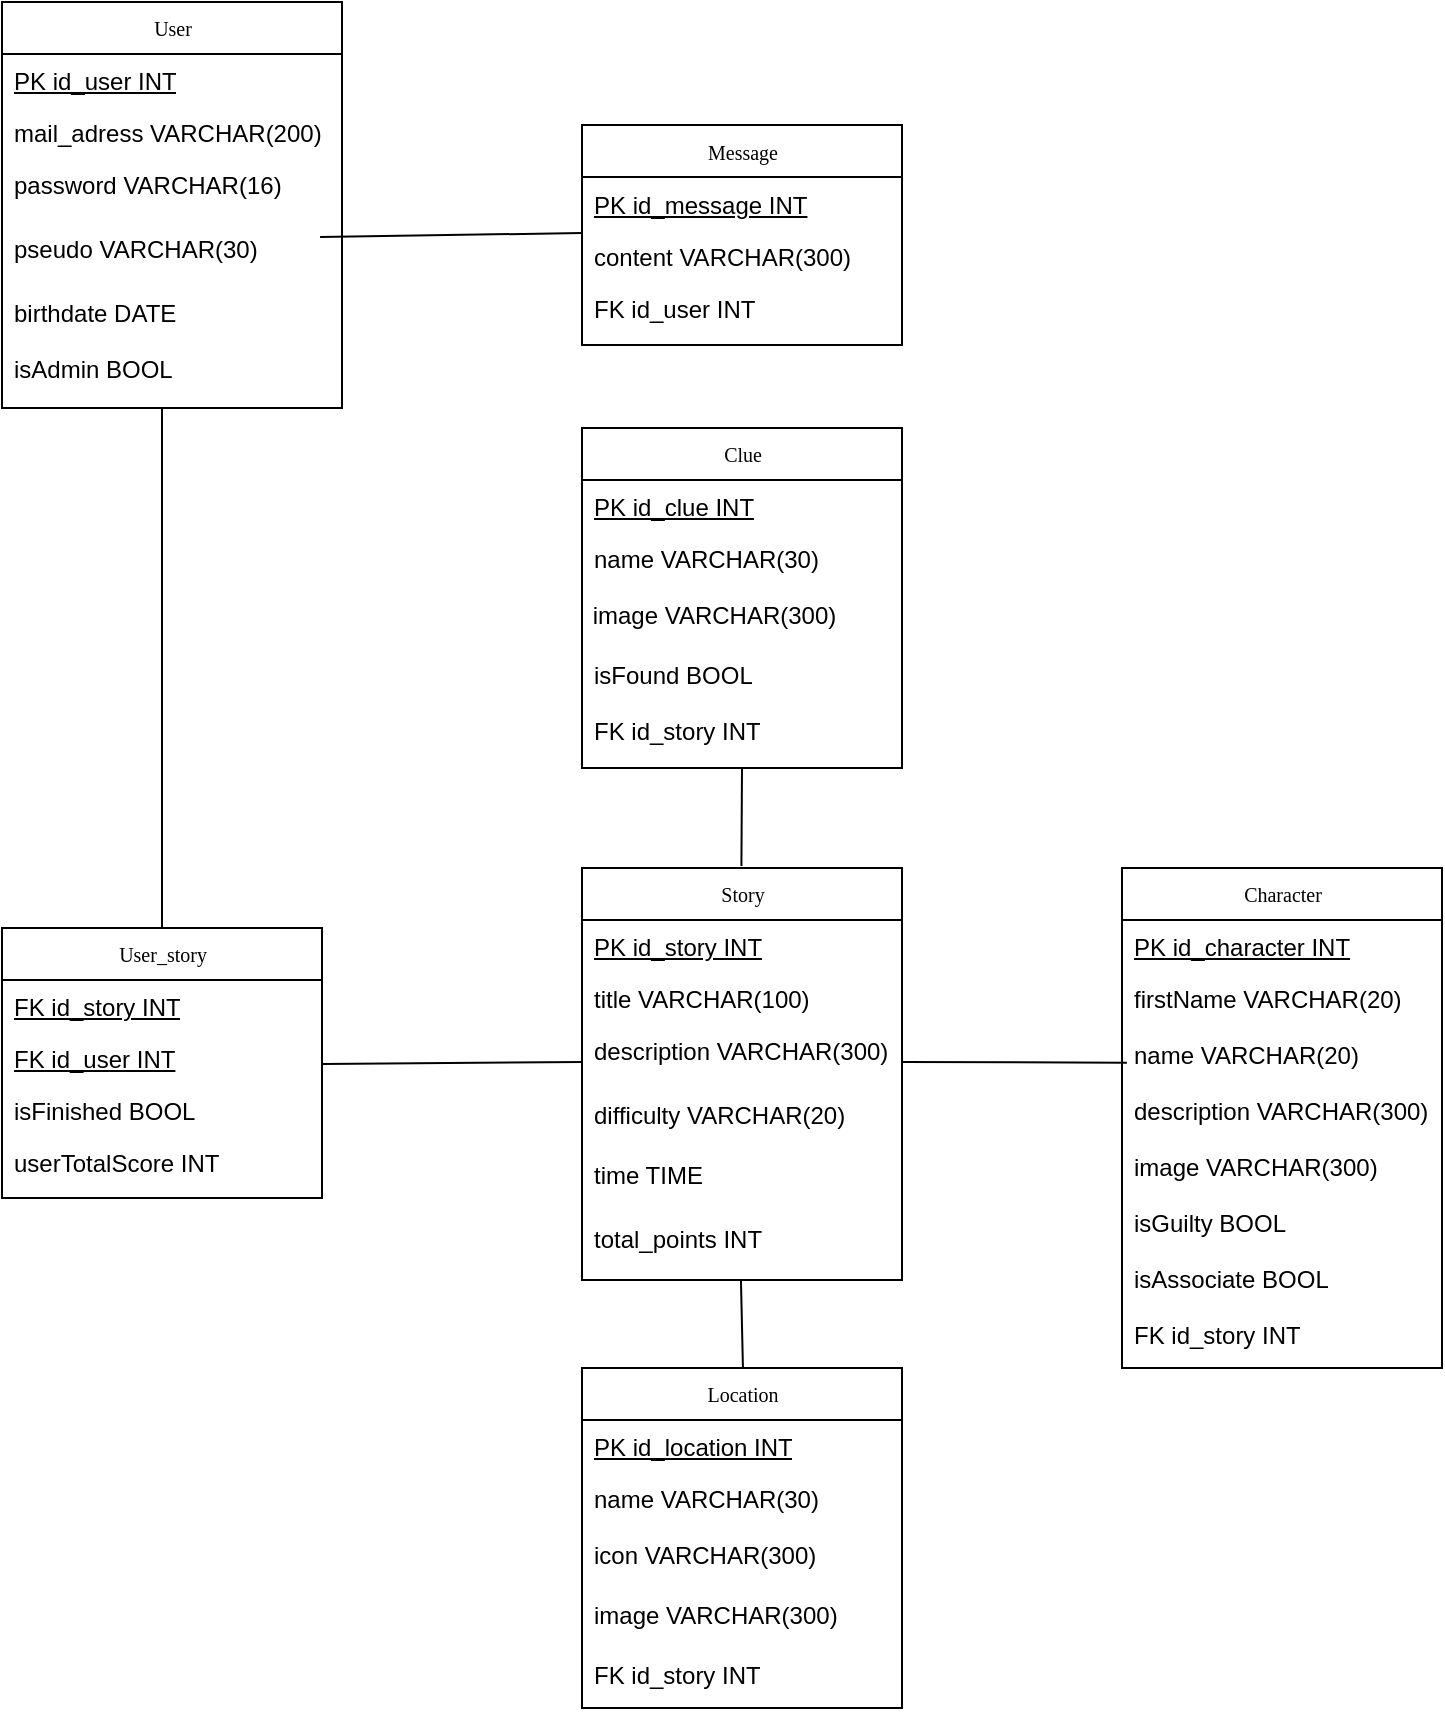 <mxfile version="24.4.2" type="github">
  <diagram name="Page-1" id="17P6o_L1w89VBsFYRF8a">
    <mxGraphModel dx="1312" dy="845" grid="1" gridSize="10" guides="1" tooltips="1" connect="1" arrows="1" fold="1" page="1" pageScale="1" pageWidth="827" pageHeight="1169" math="0" shadow="0">
      <root>
        <mxCell id="0" />
        <mxCell id="1" parent="0" />
        <mxCell id="mG206JZ4DDfazurHSx1p-1" value="User" style="swimlane;html=1;fontStyle=0;childLayout=stackLayout;horizontal=1;startSize=26;fillColor=none;horizontalStack=0;resizeParent=1;resizeLast=0;collapsible=1;marginBottom=0;swimlaneFillColor=#ffffff;rounded=0;shadow=0;comic=0;labelBackgroundColor=none;strokeWidth=1;fontFamily=Verdana;fontSize=10;align=center;" vertex="1" parent="1">
          <mxGeometry x="70" y="97" width="170" height="203" as="geometry" />
        </mxCell>
        <mxCell id="mG206JZ4DDfazurHSx1p-2" value="&lt;u&gt;PK id_user INT&lt;br&gt;&lt;/u&gt;" style="text;html=1;strokeColor=none;fillColor=none;align=left;verticalAlign=top;spacingLeft=4;spacingRight=4;whiteSpace=wrap;overflow=hidden;rotatable=0;points=[[0,0.5],[1,0.5]];portConstraint=eastwest;" vertex="1" parent="mG206JZ4DDfazurHSx1p-1">
          <mxGeometry y="26" width="170" height="26" as="geometry" />
        </mxCell>
        <mxCell id="mG206JZ4DDfazurHSx1p-3" value="mail_adress VARCHAR(200)" style="text;html=1;strokeColor=none;fillColor=none;align=left;verticalAlign=top;spacingLeft=4;spacingRight=4;whiteSpace=wrap;overflow=hidden;rotatable=0;points=[[0,0.5],[1,0.5]];portConstraint=eastwest;" vertex="1" parent="mG206JZ4DDfazurHSx1p-1">
          <mxGeometry y="52" width="170" height="26" as="geometry" />
        </mxCell>
        <mxCell id="mG206JZ4DDfazurHSx1p-4" value="password VARCHAR(16)" style="text;html=1;strokeColor=none;fillColor=none;align=left;verticalAlign=top;spacingLeft=4;spacingRight=4;whiteSpace=wrap;overflow=hidden;rotatable=0;points=[[0,0.5],[1,0.5]];portConstraint=eastwest;" vertex="1" parent="mG206JZ4DDfazurHSx1p-1">
          <mxGeometry y="78" width="170" height="32" as="geometry" />
        </mxCell>
        <mxCell id="mG206JZ4DDfazurHSx1p-5" value="pseudo VARCHAR(30)" style="text;html=1;strokeColor=none;fillColor=none;align=left;verticalAlign=top;spacingLeft=4;spacingRight=4;whiteSpace=wrap;overflow=hidden;rotatable=0;points=[[0,0.5],[1,0.5]];portConstraint=eastwest;" vertex="1" parent="mG206JZ4DDfazurHSx1p-1">
          <mxGeometry y="110" width="170" height="32" as="geometry" />
        </mxCell>
        <mxCell id="mG206JZ4DDfazurHSx1p-6" value="birthdate DATE" style="text;html=1;strokeColor=none;fillColor=none;align=left;verticalAlign=top;spacingLeft=4;spacingRight=4;whiteSpace=wrap;overflow=hidden;rotatable=0;points=[[0,0.5],[1,0.5]];portConstraint=eastwest;" vertex="1" parent="mG206JZ4DDfazurHSx1p-1">
          <mxGeometry y="142" width="170" height="28" as="geometry" />
        </mxCell>
        <mxCell id="mG206JZ4DDfazurHSx1p-7" value="isAdmin BOOL" style="text;html=1;strokeColor=none;fillColor=none;align=left;verticalAlign=top;spacingLeft=4;spacingRight=4;whiteSpace=wrap;overflow=hidden;rotatable=0;points=[[0,0.5],[1,0.5]];portConstraint=eastwest;" vertex="1" parent="mG206JZ4DDfazurHSx1p-1">
          <mxGeometry y="170" width="170" height="30" as="geometry" />
        </mxCell>
        <mxCell id="mG206JZ4DDfazurHSx1p-8" value="Message" style="swimlane;html=1;fontStyle=0;childLayout=stackLayout;horizontal=1;startSize=26;fillColor=none;horizontalStack=0;resizeParent=1;resizeLast=0;collapsible=1;marginBottom=0;swimlaneFillColor=#ffffff;rounded=0;shadow=0;comic=0;labelBackgroundColor=none;strokeWidth=1;fontFamily=Verdana;fontSize=10;align=center;" vertex="1" parent="1">
          <mxGeometry x="360" y="158.5" width="160" height="110" as="geometry" />
        </mxCell>
        <mxCell id="mG206JZ4DDfazurHSx1p-9" value="&lt;u&gt;PK id_message INT&lt;br&gt;&lt;/u&gt;" style="text;html=1;strokeColor=none;fillColor=none;align=left;verticalAlign=top;spacingLeft=4;spacingRight=4;whiteSpace=wrap;overflow=hidden;rotatable=0;points=[[0,0.5],[1,0.5]];portConstraint=eastwest;" vertex="1" parent="mG206JZ4DDfazurHSx1p-8">
          <mxGeometry y="26" width="160" height="26" as="geometry" />
        </mxCell>
        <mxCell id="mG206JZ4DDfazurHSx1p-10" value="content VARCHAR(300)" style="text;html=1;strokeColor=none;fillColor=none;align=left;verticalAlign=top;spacingLeft=4;spacingRight=4;whiteSpace=wrap;overflow=hidden;rotatable=0;points=[[0,0.5],[1,0.5]];portConstraint=eastwest;" vertex="1" parent="mG206JZ4DDfazurHSx1p-8">
          <mxGeometry y="52" width="160" height="26" as="geometry" />
        </mxCell>
        <mxCell id="mG206JZ4DDfazurHSx1p-11" value="FK id_user INT" style="text;html=1;strokeColor=none;fillColor=none;align=left;verticalAlign=top;spacingLeft=4;spacingRight=4;whiteSpace=wrap;overflow=hidden;rotatable=0;points=[[0,0.5],[1,0.5]];portConstraint=eastwest;" vertex="1" parent="mG206JZ4DDfazurHSx1p-8">
          <mxGeometry y="78" width="160" height="26" as="geometry" />
        </mxCell>
        <mxCell id="mG206JZ4DDfazurHSx1p-12" value="Story" style="swimlane;html=1;fontStyle=0;childLayout=stackLayout;horizontal=1;startSize=26;fillColor=none;horizontalStack=0;resizeParent=1;resizeLast=0;collapsible=1;marginBottom=0;swimlaneFillColor=#ffffff;rounded=0;shadow=0;comic=0;labelBackgroundColor=none;strokeWidth=1;fontFamily=Verdana;fontSize=10;align=center;" vertex="1" parent="1">
          <mxGeometry x="360" y="530" width="160" height="206" as="geometry" />
        </mxCell>
        <mxCell id="mG206JZ4DDfazurHSx1p-13" value="&lt;u&gt;PK id_story INT&lt;br&gt;&lt;/u&gt;" style="text;html=1;strokeColor=none;fillColor=none;align=left;verticalAlign=top;spacingLeft=4;spacingRight=4;whiteSpace=wrap;overflow=hidden;rotatable=0;points=[[0,0.5],[1,0.5]];portConstraint=eastwest;" vertex="1" parent="mG206JZ4DDfazurHSx1p-12">
          <mxGeometry y="26" width="160" height="26" as="geometry" />
        </mxCell>
        <mxCell id="mG206JZ4DDfazurHSx1p-14" value="title VARCHAR(100)" style="text;html=1;strokeColor=none;fillColor=none;align=left;verticalAlign=top;spacingLeft=4;spacingRight=4;whiteSpace=wrap;overflow=hidden;rotatable=0;points=[[0,0.5],[1,0.5]];portConstraint=eastwest;" vertex="1" parent="mG206JZ4DDfazurHSx1p-12">
          <mxGeometry y="52" width="160" height="26" as="geometry" />
        </mxCell>
        <mxCell id="mG206JZ4DDfazurHSx1p-15" value="description VARCHAR(300)" style="text;html=1;strokeColor=none;fillColor=none;align=left;verticalAlign=top;spacingLeft=4;spacingRight=4;whiteSpace=wrap;overflow=hidden;rotatable=0;points=[[0,0.5],[1,0.5]];portConstraint=eastwest;" vertex="1" parent="mG206JZ4DDfazurHSx1p-12">
          <mxGeometry y="78" width="160" height="32" as="geometry" />
        </mxCell>
        <mxCell id="mG206JZ4DDfazurHSx1p-16" value="difficulty VARCHAR(20)" style="text;html=1;strokeColor=none;fillColor=none;align=left;verticalAlign=top;spacingLeft=4;spacingRight=4;whiteSpace=wrap;overflow=hidden;rotatable=0;points=[[0,0.5],[1,0.5]];portConstraint=eastwest;" vertex="1" parent="mG206JZ4DDfazurHSx1p-12">
          <mxGeometry y="110" width="160" height="30" as="geometry" />
        </mxCell>
        <mxCell id="mG206JZ4DDfazurHSx1p-17" value="time TIME" style="text;html=1;strokeColor=none;fillColor=none;align=left;verticalAlign=top;spacingLeft=4;spacingRight=4;whiteSpace=wrap;overflow=hidden;rotatable=0;points=[[0,0.5],[1,0.5]];portConstraint=eastwest;" vertex="1" parent="mG206JZ4DDfazurHSx1p-12">
          <mxGeometry y="140" width="160" height="32" as="geometry" />
        </mxCell>
        <mxCell id="mG206JZ4DDfazurHSx1p-18" value="total_points INT" style="text;html=1;strokeColor=none;fillColor=none;align=left;verticalAlign=top;spacingLeft=4;spacingRight=4;whiteSpace=wrap;overflow=hidden;rotatable=0;points=[[0,0.5],[1,0.5]];portConstraint=eastwest;" vertex="1" parent="mG206JZ4DDfazurHSx1p-12">
          <mxGeometry y="172" width="160" height="28" as="geometry" />
        </mxCell>
        <mxCell id="mG206JZ4DDfazurHSx1p-19" value="Clue" style="swimlane;html=1;fontStyle=0;childLayout=stackLayout;horizontal=1;startSize=26;fillColor=none;horizontalStack=0;resizeParent=1;resizeLast=0;collapsible=1;marginBottom=0;swimlaneFillColor=#ffffff;rounded=0;shadow=0;comic=0;labelBackgroundColor=none;strokeWidth=1;fontFamily=Verdana;fontSize=10;align=center;" vertex="1" parent="1">
          <mxGeometry x="360" y="310" width="160" height="170" as="geometry" />
        </mxCell>
        <mxCell id="mG206JZ4DDfazurHSx1p-20" value="&lt;u&gt;PK id_clue INT&lt;br&gt;&lt;/u&gt;" style="text;html=1;strokeColor=none;fillColor=none;align=left;verticalAlign=top;spacingLeft=4;spacingRight=4;whiteSpace=wrap;overflow=hidden;rotatable=0;points=[[0,0.5],[1,0.5]];portConstraint=eastwest;" vertex="1" parent="mG206JZ4DDfazurHSx1p-19">
          <mxGeometry y="26" width="160" height="26" as="geometry" />
        </mxCell>
        <mxCell id="mG206JZ4DDfazurHSx1p-21" value="name VARCHAR(30)" style="text;html=1;strokeColor=none;fillColor=none;align=left;verticalAlign=top;spacingLeft=4;spacingRight=4;whiteSpace=wrap;overflow=hidden;rotatable=0;points=[[0,0.5],[1,0.5]];portConstraint=eastwest;" vertex="1" parent="mG206JZ4DDfazurHSx1p-19">
          <mxGeometry y="52" width="160" height="28" as="geometry" />
        </mxCell>
        <mxCell id="mG206JZ4DDfazurHSx1p-50" value="&amp;nbsp;image VARCHAR(300)" style="text;whiteSpace=wrap;html=1;" vertex="1" parent="mG206JZ4DDfazurHSx1p-19">
          <mxGeometry y="80" width="160" height="30" as="geometry" />
        </mxCell>
        <mxCell id="mG206JZ4DDfazurHSx1p-22" value="isFound BOOL" style="text;html=1;strokeColor=none;fillColor=none;align=left;verticalAlign=top;spacingLeft=4;spacingRight=4;whiteSpace=wrap;overflow=hidden;rotatable=0;points=[[0,0.5],[1,0.5]];portConstraint=eastwest;" vertex="1" parent="mG206JZ4DDfazurHSx1p-19">
          <mxGeometry y="110" width="160" height="28" as="geometry" />
        </mxCell>
        <mxCell id="mG206JZ4DDfazurHSx1p-23" value="FK id_story INT" style="text;html=1;strokeColor=none;fillColor=none;align=left;verticalAlign=top;spacingLeft=4;spacingRight=4;whiteSpace=wrap;overflow=hidden;rotatable=0;points=[[0,0.5],[1,0.5]];portConstraint=eastwest;" vertex="1" parent="mG206JZ4DDfazurHSx1p-19">
          <mxGeometry y="138" width="160" height="28" as="geometry" />
        </mxCell>
        <mxCell id="mG206JZ4DDfazurHSx1p-24" value="Location" style="swimlane;html=1;fontStyle=0;childLayout=stackLayout;horizontal=1;startSize=26;fillColor=none;horizontalStack=0;resizeParent=1;resizeLast=0;collapsible=1;marginBottom=0;swimlaneFillColor=#ffffff;rounded=0;shadow=0;comic=0;labelBackgroundColor=none;strokeWidth=1;fontFamily=Verdana;fontSize=10;align=center;" vertex="1" parent="1">
          <mxGeometry x="360" y="780" width="160" height="170" as="geometry" />
        </mxCell>
        <mxCell id="mG206JZ4DDfazurHSx1p-25" value="&lt;u&gt;PK id_location INT&lt;br&gt;&lt;/u&gt;" style="text;html=1;strokeColor=none;fillColor=none;align=left;verticalAlign=top;spacingLeft=4;spacingRight=4;whiteSpace=wrap;overflow=hidden;rotatable=0;points=[[0,0.5],[1,0.5]];portConstraint=eastwest;" vertex="1" parent="mG206JZ4DDfazurHSx1p-24">
          <mxGeometry y="26" width="160" height="26" as="geometry" />
        </mxCell>
        <mxCell id="mG206JZ4DDfazurHSx1p-26" value="name VARCHAR(30)" style="text;html=1;strokeColor=none;fillColor=none;align=left;verticalAlign=top;spacingLeft=4;spacingRight=4;whiteSpace=wrap;overflow=hidden;rotatable=0;points=[[0,0.5],[1,0.5]];portConstraint=eastwest;" vertex="1" parent="mG206JZ4DDfazurHSx1p-24">
          <mxGeometry y="52" width="160" height="28" as="geometry" />
        </mxCell>
        <mxCell id="mG206JZ4DDfazurHSx1p-27" value="icon&amp;nbsp;VARCHAR(300) " style="text;html=1;strokeColor=none;fillColor=none;align=left;verticalAlign=top;spacingLeft=4;spacingRight=4;whiteSpace=wrap;overflow=hidden;rotatable=0;points=[[0,0.5],[1,0.5]];portConstraint=eastwest;" vertex="1" parent="mG206JZ4DDfazurHSx1p-24">
          <mxGeometry y="80" width="160" height="30" as="geometry" />
        </mxCell>
        <mxCell id="mG206JZ4DDfazurHSx1p-28" value="image VARCHAR(300)" style="text;html=1;strokeColor=none;fillColor=none;align=left;verticalAlign=top;spacingLeft=4;spacingRight=4;whiteSpace=wrap;overflow=hidden;rotatable=0;points=[[0,0.5],[1,0.5]];portConstraint=eastwest;" vertex="1" parent="mG206JZ4DDfazurHSx1p-24">
          <mxGeometry y="110" width="160" height="30" as="geometry" />
        </mxCell>
        <mxCell id="mG206JZ4DDfazurHSx1p-29" value="FK id_story INT" style="text;html=1;strokeColor=none;fillColor=none;align=left;verticalAlign=top;spacingLeft=4;spacingRight=4;whiteSpace=wrap;overflow=hidden;rotatable=0;points=[[0,0.5],[1,0.5]];portConstraint=eastwest;" vertex="1" parent="mG206JZ4DDfazurHSx1p-24">
          <mxGeometry y="140" width="160" height="28" as="geometry" />
        </mxCell>
        <mxCell id="mG206JZ4DDfazurHSx1p-30" value="Character" style="swimlane;html=1;fontStyle=0;childLayout=stackLayout;horizontal=1;startSize=26;fillColor=none;horizontalStack=0;resizeParent=1;resizeLast=0;collapsible=1;marginBottom=0;swimlaneFillColor=#ffffff;rounded=0;shadow=0;comic=0;labelBackgroundColor=none;strokeWidth=1;fontFamily=Verdana;fontSize=10;align=center;" vertex="1" parent="1">
          <mxGeometry x="630" y="530" width="160" height="250" as="geometry" />
        </mxCell>
        <mxCell id="mG206JZ4DDfazurHSx1p-31" value="&lt;u&gt;PK id_character INT&lt;br&gt;&lt;/u&gt;" style="text;html=1;strokeColor=none;fillColor=none;align=left;verticalAlign=top;spacingLeft=4;spacingRight=4;whiteSpace=wrap;overflow=hidden;rotatable=0;points=[[0,0.5],[1,0.5]];portConstraint=eastwest;" vertex="1" parent="mG206JZ4DDfazurHSx1p-30">
          <mxGeometry y="26" width="160" height="26" as="geometry" />
        </mxCell>
        <mxCell id="mG206JZ4DDfazurHSx1p-32" value="firstName VARCHAR(20)" style="text;html=1;strokeColor=none;fillColor=none;align=left;verticalAlign=top;spacingLeft=4;spacingRight=4;whiteSpace=wrap;overflow=hidden;rotatable=0;points=[[0,0.5],[1,0.5]];portConstraint=eastwest;" vertex="1" parent="mG206JZ4DDfazurHSx1p-30">
          <mxGeometry y="52" width="160" height="28" as="geometry" />
        </mxCell>
        <mxCell id="mG206JZ4DDfazurHSx1p-33" value="name VARCHAR(20)" style="text;html=1;strokeColor=none;fillColor=none;align=left;verticalAlign=top;spacingLeft=4;spacingRight=4;whiteSpace=wrap;overflow=hidden;rotatable=0;points=[[0,0.5],[1,0.5]];portConstraint=eastwest;" vertex="1" parent="mG206JZ4DDfazurHSx1p-30">
          <mxGeometry y="80" width="160" height="28" as="geometry" />
        </mxCell>
        <mxCell id="mG206JZ4DDfazurHSx1p-34" value="description VARCHAR(300)" style="text;html=1;strokeColor=none;fillColor=none;align=left;verticalAlign=top;spacingLeft=4;spacingRight=4;whiteSpace=wrap;overflow=hidden;rotatable=0;points=[[0,0.5],[1,0.5]];portConstraint=eastwest;" vertex="1" parent="mG206JZ4DDfazurHSx1p-30">
          <mxGeometry y="108" width="160" height="28" as="geometry" />
        </mxCell>
        <mxCell id="mG206JZ4DDfazurHSx1p-35" value="image VARCHAR(300)" style="text;html=1;strokeColor=none;fillColor=none;align=left;verticalAlign=top;spacingLeft=4;spacingRight=4;whiteSpace=wrap;overflow=hidden;rotatable=0;points=[[0,0.5],[1,0.5]];portConstraint=eastwest;" vertex="1" parent="mG206JZ4DDfazurHSx1p-30">
          <mxGeometry y="136" width="160" height="28" as="geometry" />
        </mxCell>
        <mxCell id="mG206JZ4DDfazurHSx1p-36" value="isGuilty BOOL" style="text;html=1;strokeColor=none;fillColor=none;align=left;verticalAlign=top;spacingLeft=4;spacingRight=4;whiteSpace=wrap;overflow=hidden;rotatable=0;points=[[0,0.5],[1,0.5]];portConstraint=eastwest;" vertex="1" parent="mG206JZ4DDfazurHSx1p-30">
          <mxGeometry y="164" width="160" height="28" as="geometry" />
        </mxCell>
        <mxCell id="mG206JZ4DDfazurHSx1p-37" value="isAssociate BOOL" style="text;html=1;strokeColor=none;fillColor=none;align=left;verticalAlign=top;spacingLeft=4;spacingRight=4;whiteSpace=wrap;overflow=hidden;rotatable=0;points=[[0,0.5],[1,0.5]];portConstraint=eastwest;" vertex="1" parent="mG206JZ4DDfazurHSx1p-30">
          <mxGeometry y="192" width="160" height="28" as="geometry" />
        </mxCell>
        <mxCell id="mG206JZ4DDfazurHSx1p-38" value="FK id_story INT" style="text;html=1;strokeColor=none;fillColor=none;align=left;verticalAlign=top;spacingLeft=4;spacingRight=4;whiteSpace=wrap;overflow=hidden;rotatable=0;points=[[0,0.5],[1,0.5]];portConstraint=eastwest;" vertex="1" parent="mG206JZ4DDfazurHSx1p-30">
          <mxGeometry y="220" width="160" height="28" as="geometry" />
        </mxCell>
        <mxCell id="mG206JZ4DDfazurHSx1p-39" value="" style="endArrow=none;html=1;rounded=0;entryX=0.006;entryY=0.288;entryDx=0;entryDy=0;entryPerimeter=0;" edge="1" parent="1">
          <mxGeometry width="50" height="50" relative="1" as="geometry">
            <mxPoint x="229.04" y="214.51" as="sourcePoint" />
            <mxPoint x="360.0" y="212.498" as="targetPoint" />
          </mxGeometry>
        </mxCell>
        <mxCell id="mG206JZ4DDfazurHSx1p-40" value="User_story" style="swimlane;html=1;fontStyle=0;childLayout=stackLayout;horizontal=1;startSize=26;fillColor=none;horizontalStack=0;resizeParent=1;resizeLast=0;collapsible=1;marginBottom=0;swimlaneFillColor=#ffffff;rounded=0;shadow=0;comic=0;labelBackgroundColor=none;strokeWidth=1;fontFamily=Verdana;fontSize=10;align=center;" vertex="1" parent="1">
          <mxGeometry x="70" y="560" width="160" height="135" as="geometry" />
        </mxCell>
        <mxCell id="mG206JZ4DDfazurHSx1p-41" value="&lt;u&gt;FK id_story INT&lt;br&gt;&lt;/u&gt;" style="text;html=1;strokeColor=none;fillColor=none;align=left;verticalAlign=top;spacingLeft=4;spacingRight=4;whiteSpace=wrap;overflow=hidden;rotatable=0;points=[[0,0.5],[1,0.5]];portConstraint=eastwest;" vertex="1" parent="mG206JZ4DDfazurHSx1p-40">
          <mxGeometry y="26" width="160" height="26" as="geometry" />
        </mxCell>
        <mxCell id="mG206JZ4DDfazurHSx1p-42" value="&lt;u&gt;FK id_user INT&lt;br&gt;&lt;/u&gt;" style="text;html=1;strokeColor=none;fillColor=none;align=left;verticalAlign=top;spacingLeft=4;spacingRight=4;whiteSpace=wrap;overflow=hidden;rotatable=0;points=[[0,0.5],[1,0.5]];portConstraint=eastwest;" vertex="1" parent="mG206JZ4DDfazurHSx1p-40">
          <mxGeometry y="52" width="160" height="26" as="geometry" />
        </mxCell>
        <mxCell id="mG206JZ4DDfazurHSx1p-43" value="isFinished BOOL" style="text;html=1;strokeColor=none;fillColor=none;align=left;verticalAlign=top;spacingLeft=4;spacingRight=4;whiteSpace=wrap;overflow=hidden;rotatable=0;points=[[0,0.5],[1,0.5]];portConstraint=eastwest;" vertex="1" parent="mG206JZ4DDfazurHSx1p-40">
          <mxGeometry y="78" width="160" height="26" as="geometry" />
        </mxCell>
        <mxCell id="mG206JZ4DDfazurHSx1p-44" value="userTotalScore INT" style="text;html=1;strokeColor=none;fillColor=none;align=left;verticalAlign=top;spacingLeft=4;spacingRight=4;whiteSpace=wrap;overflow=hidden;rotatable=0;points=[[0,0.5],[1,0.5]];portConstraint=eastwest;" vertex="1" parent="mG206JZ4DDfazurHSx1p-40">
          <mxGeometry y="104" width="160" height="30" as="geometry" />
        </mxCell>
        <mxCell id="mG206JZ4DDfazurHSx1p-45" value="" style="endArrow=none;html=1;rounded=0;exitX=0.5;exitY=0;exitDx=0;exitDy=0;" edge="1" parent="1" source="mG206JZ4DDfazurHSx1p-40">
          <mxGeometry width="50" height="50" relative="1" as="geometry">
            <mxPoint x="100" y="350" as="sourcePoint" />
            <mxPoint x="150" y="300" as="targetPoint" />
          </mxGeometry>
        </mxCell>
        <mxCell id="mG206JZ4DDfazurHSx1p-46" value="" style="endArrow=none;html=1;rounded=0;exitX=1;exitY=0.5;exitDx=0;exitDy=0;entryX=0;entryY=0.5;entryDx=0;entryDy=0;" edge="1" parent="1">
          <mxGeometry width="50" height="50" relative="1" as="geometry">
            <mxPoint x="230" y="627.97" as="sourcePoint" />
            <mxPoint x="360" y="626.97" as="targetPoint" />
          </mxGeometry>
        </mxCell>
        <mxCell id="mG206JZ4DDfazurHSx1p-47" value="" style="endArrow=none;html=1;rounded=0;" edge="1" parent="1">
          <mxGeometry width="50" height="50" relative="1" as="geometry">
            <mxPoint x="439.71" y="528.99" as="sourcePoint" />
            <mxPoint x="440" y="480" as="targetPoint" />
          </mxGeometry>
        </mxCell>
        <mxCell id="mG206JZ4DDfazurHSx1p-48" value="" style="endArrow=none;html=1;rounded=0;entryX=0.015;entryY=0.085;entryDx=0;entryDy=0;entryPerimeter=0;" edge="1" parent="1">
          <mxGeometry width="50" height="50" relative="1" as="geometry">
            <mxPoint x="520" y="626.97" as="sourcePoint" />
            <mxPoint x="632.4" y="627.35" as="targetPoint" />
          </mxGeometry>
        </mxCell>
        <mxCell id="mG206JZ4DDfazurHSx1p-49" value="" style="endArrow=none;html=1;rounded=0;exitX=0.5;exitY=0;exitDx=0;exitDy=0;" edge="1" parent="1">
          <mxGeometry width="50" height="50" relative="1" as="geometry">
            <mxPoint x="440.47" y="780" as="sourcePoint" />
            <mxPoint x="439.47" y="736" as="targetPoint" />
          </mxGeometry>
        </mxCell>
      </root>
    </mxGraphModel>
  </diagram>
</mxfile>
